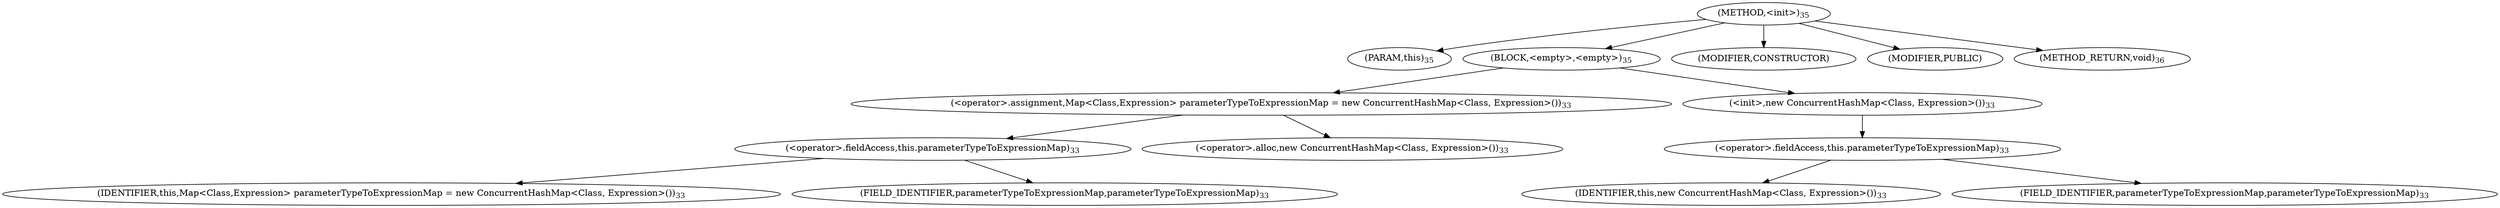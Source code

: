 digraph "&lt;init&gt;" {  
"24" [label = <(METHOD,&lt;init&gt;)<SUB>35</SUB>> ]
"25" [label = <(PARAM,this)<SUB>35</SUB>> ]
"26" [label = <(BLOCK,&lt;empty&gt;,&lt;empty&gt;)<SUB>35</SUB>> ]
"27" [label = <(&lt;operator&gt;.assignment,Map&lt;Class,Expression&gt; parameterTypeToExpressionMap = new ConcurrentHashMap&lt;Class, Expression&gt;())<SUB>33</SUB>> ]
"28" [label = <(&lt;operator&gt;.fieldAccess,this.parameterTypeToExpressionMap)<SUB>33</SUB>> ]
"29" [label = <(IDENTIFIER,this,Map&lt;Class,Expression&gt; parameterTypeToExpressionMap = new ConcurrentHashMap&lt;Class, Expression&gt;())<SUB>33</SUB>> ]
"30" [label = <(FIELD_IDENTIFIER,parameterTypeToExpressionMap,parameterTypeToExpressionMap)<SUB>33</SUB>> ]
"31" [label = <(&lt;operator&gt;.alloc,new ConcurrentHashMap&lt;Class, Expression&gt;())<SUB>33</SUB>> ]
"32" [label = <(&lt;init&gt;,new ConcurrentHashMap&lt;Class, Expression&gt;())<SUB>33</SUB>> ]
"33" [label = <(&lt;operator&gt;.fieldAccess,this.parameterTypeToExpressionMap)<SUB>33</SUB>> ]
"34" [label = <(IDENTIFIER,this,new ConcurrentHashMap&lt;Class, Expression&gt;())<SUB>33</SUB>> ]
"35" [label = <(FIELD_IDENTIFIER,parameterTypeToExpressionMap,parameterTypeToExpressionMap)<SUB>33</SUB>> ]
"36" [label = <(MODIFIER,CONSTRUCTOR)> ]
"37" [label = <(MODIFIER,PUBLIC)> ]
"38" [label = <(METHOD_RETURN,void)<SUB>36</SUB>> ]
  "24" -> "25" 
  "24" -> "26" 
  "24" -> "36" 
  "24" -> "37" 
  "24" -> "38" 
  "26" -> "27" 
  "26" -> "32" 
  "27" -> "28" 
  "27" -> "31" 
  "28" -> "29" 
  "28" -> "30" 
  "32" -> "33" 
  "33" -> "34" 
  "33" -> "35" 
}
